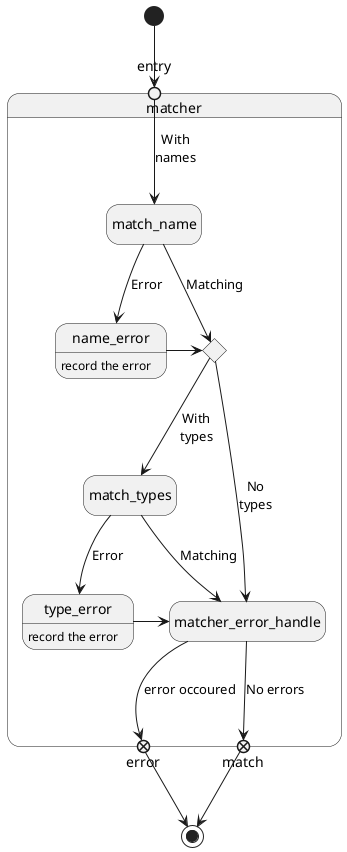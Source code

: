 @startuml
top to bottom direction
hide empty description
state matcher {
	state entry <<entrypoint>>
	state error <<exitpoint>>
	state match <<exitpoint>>
	state do_types <<choice>>
	state type_error : record the error
	state name_error : record the error
	entry --> match_name : With\nnames
	match_name --> name_error : Error 
	match_name --> do_types : Matching
	name_error -> do_types

	do_types --> match_types : With\ntypes
	do_types -> matcher_error_handle : No\ntypes
	match_types --> matcher_error_handle : Matching
	match_types --> type_error : Error
	type_error ->  matcher_error_handle

	matcher_error_handle --> match : No errors
	matcher_error_handle --> error : error occoured
}

[*] --> entry
match --> [*]
error --> [*]


@enduml